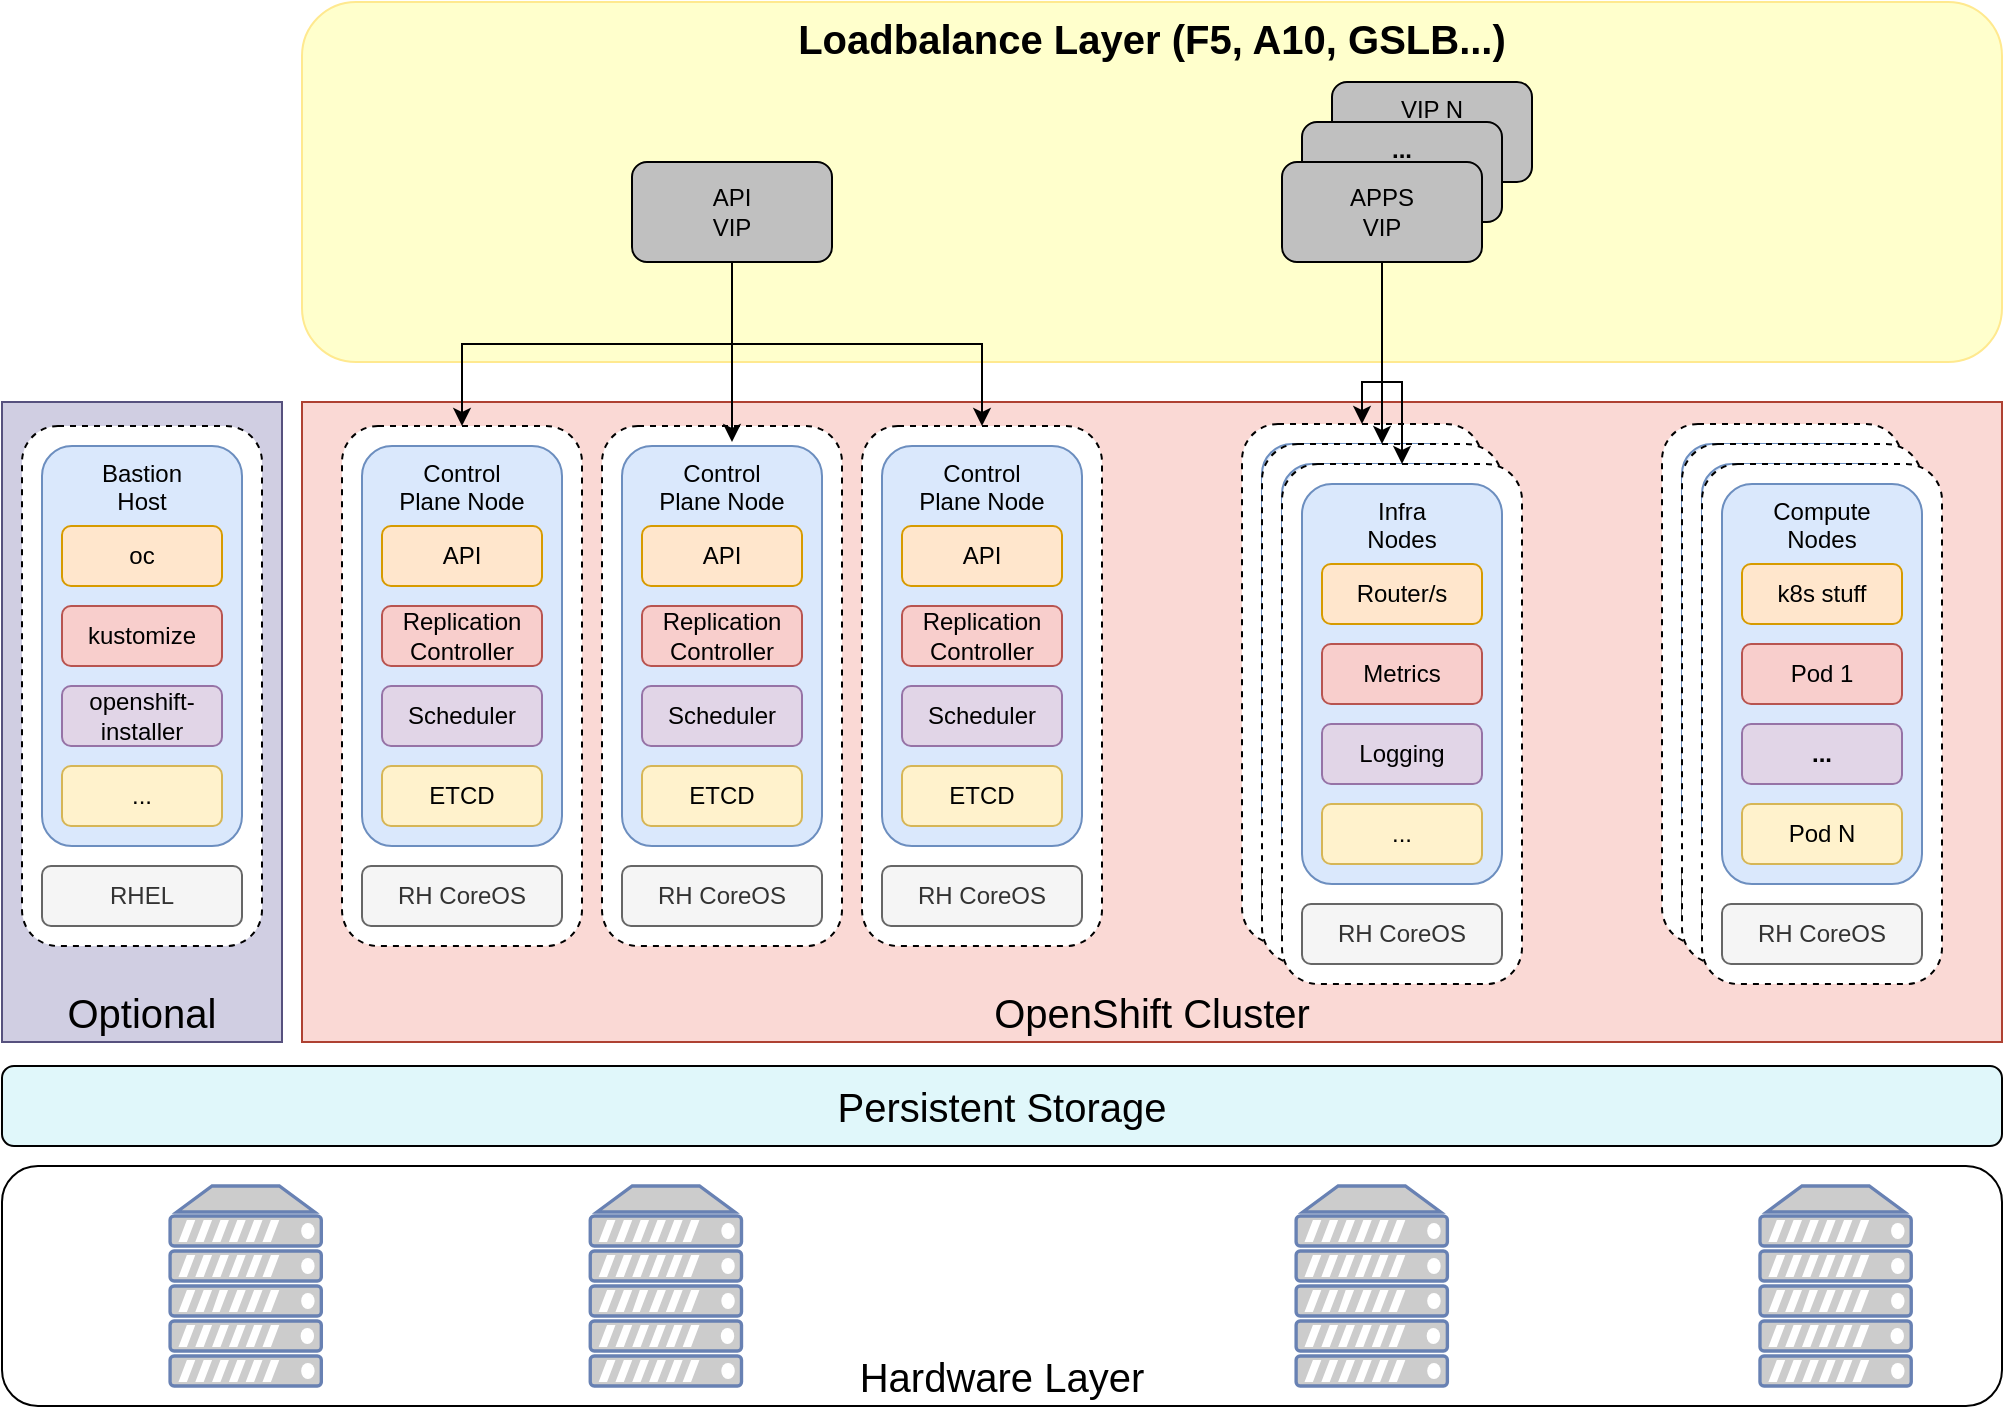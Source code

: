 <mxfile version="25.0.3">
  <diagram name="Página-1" id="GKwDUDUik1ZlCSU2KaYI">
    <mxGraphModel dx="1195" dy="643" grid="1" gridSize="10" guides="1" tooltips="1" connect="1" arrows="1" fold="1" page="1" pageScale="1" pageWidth="827" pageHeight="1169" math="0" shadow="0">
      <root>
        <mxCell id="0" />
        <mxCell id="1" parent="0" />
        <mxCell id="vEz2hU4RJ35xP1BcRhx4-4" value="Loadbalance Layer (F5, A10, GSLB...)" style="rounded=1;whiteSpace=wrap;html=1;fillColor=#ffffcc;strokeColor=#FFE98F;verticalAlign=top;fontSize=20;fontStyle=1" parent="1" vertex="1">
          <mxGeometry x="160" width="850" height="180" as="geometry" />
        </mxCell>
        <mxCell id="vEz2hU4RJ35xP1BcRhx4-173" value="OpenShift Cluster" style="rounded=0;whiteSpace=wrap;html=1;verticalAlign=bottom;fontSize=20;align=center;fillColor=#fad9d5;strokeColor=#ae4132;" parent="1" vertex="1">
          <mxGeometry x="160" y="200" width="850" height="320" as="geometry" />
        </mxCell>
        <mxCell id="vEz2hU4RJ35xP1BcRhx4-47" value="&lt;font style=&quot;font-size: 20px;&quot;&gt;Persistent Storage&lt;/font&gt;" style="rounded=1;whiteSpace=wrap;html=1;fillColor=#e0f7fa;strokeColor=#000000;fontSize=20;" parent="1" vertex="1">
          <mxGeometry x="10" y="532" width="1000" height="40" as="geometry" />
        </mxCell>
        <mxCell id="vEz2hU4RJ35xP1BcRhx4-84" value="" style="group" parent="1" vertex="1" connectable="0">
          <mxGeometry x="320" y="222" width="110" height="250" as="geometry" />
        </mxCell>
        <mxCell id="vEz2hU4RJ35xP1BcRhx4-85" value="" style="rounded=1;whiteSpace=wrap;html=1;dashed=1;" parent="vEz2hU4RJ35xP1BcRhx4-84" vertex="1">
          <mxGeometry x="-10" y="-10" width="120" height="260" as="geometry" />
        </mxCell>
        <mxCell id="vEz2hU4RJ35xP1BcRhx4-86" value="Control&lt;br&gt;Plane Node" style="rounded=1;whiteSpace=wrap;html=1;fillColor=#dae8fc;strokeColor=#6c8ebf;verticalAlign=top;" parent="vEz2hU4RJ35xP1BcRhx4-84" vertex="1">
          <mxGeometry width="100" height="200" as="geometry" />
        </mxCell>
        <mxCell id="vEz2hU4RJ35xP1BcRhx4-87" value="API" style="rounded=1;whiteSpace=wrap;html=1;fillColor=#ffe6cc;strokeColor=#d79b00;" parent="vEz2hU4RJ35xP1BcRhx4-84" vertex="1">
          <mxGeometry x="10" y="40" width="80" height="30" as="geometry" />
        </mxCell>
        <mxCell id="vEz2hU4RJ35xP1BcRhx4-88" value="Replication Controller" style="rounded=1;whiteSpace=wrap;html=1;fillColor=#f8cecc;strokeColor=#b85450;" parent="vEz2hU4RJ35xP1BcRhx4-84" vertex="1">
          <mxGeometry x="10" y="80" width="80" height="30" as="geometry" />
        </mxCell>
        <mxCell id="vEz2hU4RJ35xP1BcRhx4-89" value="Scheduler" style="rounded=1;whiteSpace=wrap;html=1;fillColor=#e1d5e7;strokeColor=#9673a6;" parent="vEz2hU4RJ35xP1BcRhx4-84" vertex="1">
          <mxGeometry x="10" y="120" width="80" height="30" as="geometry" />
        </mxCell>
        <mxCell id="vEz2hU4RJ35xP1BcRhx4-90" value="ETCD" style="rounded=1;whiteSpace=wrap;html=1;fillColor=#fff2cc;strokeColor=#d6b656;" parent="vEz2hU4RJ35xP1BcRhx4-84" vertex="1">
          <mxGeometry x="10" y="160" width="80" height="30" as="geometry" />
        </mxCell>
        <mxCell id="vEz2hU4RJ35xP1BcRhx4-91" value="RH CoreOS" style="rounded=1;whiteSpace=wrap;html=1;fillColor=#f5f5f5;strokeColor=#666666;fontColor=#333333;" parent="vEz2hU4RJ35xP1BcRhx4-84" vertex="1">
          <mxGeometry y="210" width="100" height="30" as="geometry" />
        </mxCell>
        <mxCell id="vEz2hU4RJ35xP1BcRhx4-132" value="" style="group" parent="1" vertex="1" connectable="0">
          <mxGeometry x="325" y="80" width="100" height="140" as="geometry" />
        </mxCell>
        <mxCell id="vEz2hU4RJ35xP1BcRhx4-1" value="API&lt;br&gt;VIP" style="rounded=1;whiteSpace=wrap;html=1;fillColor=#c0c0c0;strokeColor=#000000;" parent="vEz2hU4RJ35xP1BcRhx4-132" vertex="1">
          <mxGeometry width="100" height="50" as="geometry" />
        </mxCell>
        <mxCell id="vEz2hU4RJ35xP1BcRhx4-103" style="edgeStyle=orthogonalEdgeStyle;rounded=0;orthogonalLoop=1;jettySize=auto;html=1;" parent="vEz2hU4RJ35xP1BcRhx4-132" source="vEz2hU4RJ35xP1BcRhx4-1" edge="1">
          <mxGeometry relative="1" as="geometry">
            <mxPoint x="50" y="140" as="targetPoint" />
          </mxGeometry>
        </mxCell>
        <mxCell id="vEz2hU4RJ35xP1BcRhx4-139" style="edgeStyle=orthogonalEdgeStyle;rounded=0;orthogonalLoop=1;jettySize=auto;html=1;entryX=0.5;entryY=0;entryDx=0;entryDy=0;exitX=0.5;exitY=1;exitDx=0;exitDy=0;" parent="1" source="vEz2hU4RJ35xP1BcRhx4-141" edge="1">
          <mxGeometry relative="1" as="geometry" />
        </mxCell>
        <mxCell id="vEz2hU4RJ35xP1BcRhx4-140" style="edgeStyle=orthogonalEdgeStyle;rounded=0;orthogonalLoop=1;jettySize=auto;html=1;exitX=0.5;exitY=1;exitDx=0;exitDy=0;entryX=0.5;entryY=0;entryDx=0;entryDy=0;" parent="1" source="vEz2hU4RJ35xP1BcRhx4-141" edge="1">
          <mxGeometry relative="1" as="geometry" />
        </mxCell>
        <mxCell id="aJzHZoIpKgZi2oIuaCUK-60" value="" style="group" vertex="1" connectable="0" parent="1">
          <mxGeometry x="650" y="40" width="125" height="90" as="geometry" />
        </mxCell>
        <mxCell id="vEz2hU4RJ35xP1BcRhx4-147" value="VIP N" style="rounded=1;whiteSpace=wrap;html=1;fillColor=#c0c0c0;strokeColor=#000000;verticalAlign=top;" parent="aJzHZoIpKgZi2oIuaCUK-60" vertex="1">
          <mxGeometry x="25" width="100" height="50" as="geometry" />
        </mxCell>
        <mxCell id="vEz2hU4RJ35xP1BcRhx4-146" value="..." style="rounded=1;whiteSpace=wrap;html=1;fillColor=#c0c0c0;strokeColor=#000000;verticalAlign=top;fontStyle=1;fontSize=12;" parent="aJzHZoIpKgZi2oIuaCUK-60" vertex="1">
          <mxGeometry x="10" y="20" width="100" height="50" as="geometry" />
        </mxCell>
        <mxCell id="vEz2hU4RJ35xP1BcRhx4-141" value="APPS&lt;br&gt;VIP" style="rounded=1;whiteSpace=wrap;html=1;fillColor=#c0c0c0;strokeColor=#000000;" parent="aJzHZoIpKgZi2oIuaCUK-60" vertex="1">
          <mxGeometry y="40" width="100" height="50" as="geometry" />
        </mxCell>
        <mxCell id="vEz2hU4RJ35xP1BcRhx4-179" value="" style="group;fillColor=#fad7ac;strokeColor=#b46504;container=0;" parent="1" vertex="1" connectable="0">
          <mxGeometry x="10" y="200" width="140" height="300" as="geometry" />
        </mxCell>
        <mxCell id="vEz2hU4RJ35xP1BcRhx4-176" value="Optional" style="rounded=0;whiteSpace=wrap;html=1;verticalAlign=bottom;fontSize=20;fillColor=#d0cee2;strokeColor=#56517e;" parent="1" vertex="1">
          <mxGeometry x="10" y="200" width="140" height="320" as="geometry" />
        </mxCell>
        <mxCell id="vEz2hU4RJ35xP1BcRhx4-76" value="" style="rounded=1;whiteSpace=wrap;html=1;dashed=1;" parent="1" vertex="1">
          <mxGeometry x="20" y="212" width="120" height="260" as="geometry" />
        </mxCell>
        <mxCell id="vEz2hU4RJ35xP1BcRhx4-77" value="Bastion&lt;br&gt;Host" style="rounded=1;whiteSpace=wrap;html=1;fillColor=#dae8fc;strokeColor=#6c8ebf;verticalAlign=top;" parent="1" vertex="1">
          <mxGeometry x="30" y="222" width="100" height="200" as="geometry" />
        </mxCell>
        <mxCell id="vEz2hU4RJ35xP1BcRhx4-78" value="oc" style="rounded=1;whiteSpace=wrap;html=1;fillColor=#ffe6cc;strokeColor=#d79b00;" parent="1" vertex="1">
          <mxGeometry x="40" y="262" width="80" height="30" as="geometry" />
        </mxCell>
        <mxCell id="vEz2hU4RJ35xP1BcRhx4-79" value="kustomize" style="rounded=1;whiteSpace=wrap;html=1;fillColor=#f8cecc;strokeColor=#b85450;" parent="1" vertex="1">
          <mxGeometry x="40" y="302" width="80" height="30" as="geometry" />
        </mxCell>
        <mxCell id="vEz2hU4RJ35xP1BcRhx4-80" value="openshift-installer" style="rounded=1;whiteSpace=wrap;html=1;fillColor=#e1d5e7;strokeColor=#9673a6;" parent="1" vertex="1">
          <mxGeometry x="40" y="342" width="80" height="30" as="geometry" />
        </mxCell>
        <mxCell id="vEz2hU4RJ35xP1BcRhx4-81" value="..." style="rounded=1;whiteSpace=wrap;html=1;fillColor=#fff2cc;strokeColor=#d6b656;" parent="1" vertex="1">
          <mxGeometry x="40" y="382" width="80" height="30" as="geometry" />
        </mxCell>
        <mxCell id="vEz2hU4RJ35xP1BcRhx4-82" value="RHEL" style="rounded=1;whiteSpace=wrap;html=1;fillColor=#f5f5f5;strokeColor=#666666;fontColor=#333333;" parent="1" vertex="1">
          <mxGeometry x="30" y="432" width="100" height="30" as="geometry" />
        </mxCell>
        <mxCell id="aJzHZoIpKgZi2oIuaCUK-61" value="" style="group" vertex="1" connectable="0" parent="1">
          <mxGeometry x="10" y="582" width="1000" height="120" as="geometry" />
        </mxCell>
        <mxCell id="vEz2hU4RJ35xP1BcRhx4-56" value="Hardware Layer" style="rounded=1;whiteSpace=wrap;html=1;verticalAlign=bottom;fontSize=20;" parent="aJzHZoIpKgZi2oIuaCUK-61" vertex="1">
          <mxGeometry width="1000" height="120" as="geometry" />
        </mxCell>
        <mxCell id="vEz2hU4RJ35xP1BcRhx4-168" value="" style="fontColor=#0066CC;verticalAlign=top;verticalLabelPosition=bottom;labelPosition=center;align=center;html=1;outlineConnect=0;fillColor=#CCCCCC;strokeColor=#6881B3;gradientColor=none;gradientDirection=north;strokeWidth=2;shape=mxgraph.networks.server;" parent="aJzHZoIpKgZi2oIuaCUK-61" vertex="1">
          <mxGeometry x="84.034" y="10" width="75.63" height="100" as="geometry" />
        </mxCell>
        <mxCell id="vEz2hU4RJ35xP1BcRhx4-169" value="" style="fontColor=#0066CC;verticalAlign=top;verticalLabelPosition=bottom;labelPosition=center;align=center;html=1;outlineConnect=0;fillColor=#CCCCCC;strokeColor=#6881B3;gradientColor=none;gradientDirection=north;strokeWidth=2;shape=mxgraph.networks.server;" parent="aJzHZoIpKgZi2oIuaCUK-61" vertex="1">
          <mxGeometry x="294.118" y="10" width="75.63" height="100" as="geometry" />
        </mxCell>
        <mxCell id="vEz2hU4RJ35xP1BcRhx4-170" value="" style="fontColor=#0066CC;verticalAlign=top;verticalLabelPosition=bottom;labelPosition=center;align=center;html=1;outlineConnect=0;fillColor=#CCCCCC;strokeColor=#6881B3;gradientColor=none;gradientDirection=north;strokeWidth=2;shape=mxgraph.networks.server;" parent="aJzHZoIpKgZi2oIuaCUK-61" vertex="1">
          <mxGeometry x="878.992" y="10" width="75.63" height="100" as="geometry" />
        </mxCell>
        <mxCell id="vEz2hU4RJ35xP1BcRhx4-172" value="" style="fontColor=#0066CC;verticalAlign=top;verticalLabelPosition=bottom;labelPosition=center;align=center;html=1;outlineConnect=0;fillColor=#CCCCCC;strokeColor=#6881B3;gradientColor=none;gradientDirection=north;strokeWidth=2;shape=mxgraph.networks.server;" parent="aJzHZoIpKgZi2oIuaCUK-61" vertex="1">
          <mxGeometry x="647.059" y="10" width="75.63" height="100" as="geometry" />
        </mxCell>
        <mxCell id="vEz2hU4RJ35xP1BcRhx4-116" value="" style="group" parent="1" vertex="1" connectable="0">
          <mxGeometry x="630" y="211" width="120" height="260" as="geometry" />
        </mxCell>
        <mxCell id="vEz2hU4RJ35xP1BcRhx4-117" value="" style="rounded=1;whiteSpace=wrap;html=1;dashed=1;" parent="vEz2hU4RJ35xP1BcRhx4-116" vertex="1">
          <mxGeometry width="120" height="260" as="geometry" />
        </mxCell>
        <mxCell id="vEz2hU4RJ35xP1BcRhx4-118" value="Infra&lt;br&gt;Nodes" style="rounded=1;whiteSpace=wrap;html=1;fillColor=#dae8fc;strokeColor=#6c8ebf;verticalAlign=top;" parent="vEz2hU4RJ35xP1BcRhx4-116" vertex="1">
          <mxGeometry x="10" y="10" width="100" height="200" as="geometry" />
        </mxCell>
        <mxCell id="vEz2hU4RJ35xP1BcRhx4-119" value="Router/s" style="rounded=1;whiteSpace=wrap;html=1;fillColor=#ffe6cc;strokeColor=#d79b00;" parent="vEz2hU4RJ35xP1BcRhx4-116" vertex="1">
          <mxGeometry x="20" y="50" width="80" height="30" as="geometry" />
        </mxCell>
        <mxCell id="vEz2hU4RJ35xP1BcRhx4-120" value="Metrics" style="rounded=1;whiteSpace=wrap;html=1;fillColor=#f8cecc;strokeColor=#b85450;" parent="vEz2hU4RJ35xP1BcRhx4-116" vertex="1">
          <mxGeometry x="20" y="90" width="80" height="30" as="geometry" />
        </mxCell>
        <mxCell id="vEz2hU4RJ35xP1BcRhx4-121" value="Logging" style="rounded=1;whiteSpace=wrap;html=1;fillColor=#e1d5e7;strokeColor=#9673a6;" parent="vEz2hU4RJ35xP1BcRhx4-116" vertex="1">
          <mxGeometry x="20" y="130" width="80" height="30" as="geometry" />
        </mxCell>
        <mxCell id="vEz2hU4RJ35xP1BcRhx4-122" value="..." style="rounded=1;whiteSpace=wrap;html=1;fillColor=#fff2cc;strokeColor=#d6b656;" parent="vEz2hU4RJ35xP1BcRhx4-116" vertex="1">
          <mxGeometry x="20" y="170" width="80" height="30" as="geometry" />
        </mxCell>
        <mxCell id="vEz2hU4RJ35xP1BcRhx4-123" value="RH CoreOS" style="rounded=1;whiteSpace=wrap;html=1;fillColor=#f5f5f5;strokeColor=#666666;fontColor=#333333;" parent="vEz2hU4RJ35xP1BcRhx4-116" vertex="1">
          <mxGeometry x="10" y="220" width="100" height="30" as="geometry" />
        </mxCell>
        <mxCell id="aJzHZoIpKgZi2oIuaCUK-43" value="" style="group" vertex="1" connectable="0" parent="1">
          <mxGeometry x="640" y="221" width="120" height="260" as="geometry" />
        </mxCell>
        <mxCell id="aJzHZoIpKgZi2oIuaCUK-44" value="" style="rounded=1;whiteSpace=wrap;html=1;dashed=1;" vertex="1" parent="aJzHZoIpKgZi2oIuaCUK-43">
          <mxGeometry width="120" height="260" as="geometry" />
        </mxCell>
        <mxCell id="aJzHZoIpKgZi2oIuaCUK-45" value="Infra&lt;br&gt;Nodes" style="rounded=1;whiteSpace=wrap;html=1;fillColor=#dae8fc;strokeColor=#6c8ebf;verticalAlign=top;" vertex="1" parent="aJzHZoIpKgZi2oIuaCUK-43">
          <mxGeometry x="10" y="10" width="100" height="200" as="geometry" />
        </mxCell>
        <mxCell id="aJzHZoIpKgZi2oIuaCUK-46" value="Router/s" style="rounded=1;whiteSpace=wrap;html=1;fillColor=#ffe6cc;strokeColor=#d79b00;" vertex="1" parent="aJzHZoIpKgZi2oIuaCUK-43">
          <mxGeometry x="20" y="50" width="80" height="30" as="geometry" />
        </mxCell>
        <mxCell id="aJzHZoIpKgZi2oIuaCUK-47" value="Metrics" style="rounded=1;whiteSpace=wrap;html=1;fillColor=#f8cecc;strokeColor=#b85450;" vertex="1" parent="aJzHZoIpKgZi2oIuaCUK-43">
          <mxGeometry x="20" y="90" width="80" height="30" as="geometry" />
        </mxCell>
        <mxCell id="aJzHZoIpKgZi2oIuaCUK-48" value="Logging" style="rounded=1;whiteSpace=wrap;html=1;fillColor=#e1d5e7;strokeColor=#9673a6;" vertex="1" parent="aJzHZoIpKgZi2oIuaCUK-43">
          <mxGeometry x="20" y="130" width="80" height="30" as="geometry" />
        </mxCell>
        <mxCell id="aJzHZoIpKgZi2oIuaCUK-49" value="..." style="rounded=1;whiteSpace=wrap;html=1;fillColor=#fff2cc;strokeColor=#d6b656;" vertex="1" parent="aJzHZoIpKgZi2oIuaCUK-43">
          <mxGeometry x="20" y="170" width="80" height="30" as="geometry" />
        </mxCell>
        <mxCell id="aJzHZoIpKgZi2oIuaCUK-50" value="RH CoreOS" style="rounded=1;whiteSpace=wrap;html=1;fillColor=#f5f5f5;strokeColor=#666666;fontColor=#333333;" vertex="1" parent="aJzHZoIpKgZi2oIuaCUK-43">
          <mxGeometry x="10" y="220" width="100" height="30" as="geometry" />
        </mxCell>
        <mxCell id="aJzHZoIpKgZi2oIuaCUK-51" value="" style="group" vertex="1" connectable="0" parent="1">
          <mxGeometry x="650" y="231" width="189" height="260" as="geometry" />
        </mxCell>
        <mxCell id="aJzHZoIpKgZi2oIuaCUK-52" value="" style="rounded=1;whiteSpace=wrap;html=1;dashed=1;" vertex="1" parent="aJzHZoIpKgZi2oIuaCUK-51">
          <mxGeometry width="120" height="260" as="geometry" />
        </mxCell>
        <mxCell id="aJzHZoIpKgZi2oIuaCUK-53" value="Infra&lt;br&gt;Nodes" style="rounded=1;whiteSpace=wrap;html=1;fillColor=#dae8fc;strokeColor=#6c8ebf;verticalAlign=top;" vertex="1" parent="aJzHZoIpKgZi2oIuaCUK-51">
          <mxGeometry x="10" y="10" width="100" height="200" as="geometry" />
        </mxCell>
        <mxCell id="aJzHZoIpKgZi2oIuaCUK-54" value="Router/s" style="rounded=1;whiteSpace=wrap;html=1;fillColor=#ffe6cc;strokeColor=#d79b00;" vertex="1" parent="aJzHZoIpKgZi2oIuaCUK-51">
          <mxGeometry x="20" y="50" width="80" height="30" as="geometry" />
        </mxCell>
        <mxCell id="aJzHZoIpKgZi2oIuaCUK-55" value="Metrics" style="rounded=1;whiteSpace=wrap;html=1;fillColor=#f8cecc;strokeColor=#b85450;" vertex="1" parent="aJzHZoIpKgZi2oIuaCUK-51">
          <mxGeometry x="20" y="90" width="80" height="30" as="geometry" />
        </mxCell>
        <mxCell id="aJzHZoIpKgZi2oIuaCUK-56" value="Logging" style="rounded=1;whiteSpace=wrap;html=1;fillColor=#e1d5e7;strokeColor=#9673a6;" vertex="1" parent="aJzHZoIpKgZi2oIuaCUK-51">
          <mxGeometry x="20" y="130" width="80" height="30" as="geometry" />
        </mxCell>
        <mxCell id="aJzHZoIpKgZi2oIuaCUK-57" value="..." style="rounded=1;whiteSpace=wrap;html=1;fillColor=#fff2cc;strokeColor=#d6b656;" vertex="1" parent="aJzHZoIpKgZi2oIuaCUK-51">
          <mxGeometry x="20" y="170" width="80" height="30" as="geometry" />
        </mxCell>
        <mxCell id="aJzHZoIpKgZi2oIuaCUK-58" value="RH CoreOS" style="rounded=1;whiteSpace=wrap;html=1;fillColor=#f5f5f5;strokeColor=#666666;fontColor=#333333;" vertex="1" parent="aJzHZoIpKgZi2oIuaCUK-51">
          <mxGeometry x="10" y="220" width="100" height="30" as="geometry" />
        </mxCell>
        <mxCell id="aJzHZoIpKgZi2oIuaCUK-42" value="" style="group" vertex="1" connectable="0" parent="aJzHZoIpKgZi2oIuaCUK-51">
          <mxGeometry x="190" y="-20" width="140" height="280" as="geometry" />
        </mxCell>
        <mxCell id="vEz2hU4RJ35xP1BcRhx4-158" value="" style="group" parent="aJzHZoIpKgZi2oIuaCUK-42" vertex="1" connectable="0">
          <mxGeometry width="120" height="260" as="geometry" />
        </mxCell>
        <mxCell id="vEz2hU4RJ35xP1BcRhx4-159" value="" style="rounded=1;whiteSpace=wrap;html=1;dashed=1;" parent="vEz2hU4RJ35xP1BcRhx4-158" vertex="1">
          <mxGeometry width="120" height="260" as="geometry" />
        </mxCell>
        <mxCell id="vEz2hU4RJ35xP1BcRhx4-160" value="Compute&lt;br&gt;Node" style="rounded=1;whiteSpace=wrap;html=1;fillColor=#dae8fc;strokeColor=#6c8ebf;verticalAlign=top;" parent="vEz2hU4RJ35xP1BcRhx4-158" vertex="1">
          <mxGeometry x="10" y="10" width="100" height="200" as="geometry" />
        </mxCell>
        <mxCell id="vEz2hU4RJ35xP1BcRhx4-161" value="k8s stuff" style="rounded=1;whiteSpace=wrap;html=1;fillColor=#ffe6cc;strokeColor=#d79b00;" parent="vEz2hU4RJ35xP1BcRhx4-158" vertex="1">
          <mxGeometry x="20" y="50" width="80" height="30" as="geometry" />
        </mxCell>
        <mxCell id="vEz2hU4RJ35xP1BcRhx4-162" value="Pod 1" style="rounded=1;whiteSpace=wrap;html=1;fillColor=#f8cecc;strokeColor=#b85450;" parent="vEz2hU4RJ35xP1BcRhx4-158" vertex="1">
          <mxGeometry x="20" y="90" width="80" height="30" as="geometry" />
        </mxCell>
        <mxCell id="vEz2hU4RJ35xP1BcRhx4-163" value="..." style="rounded=1;whiteSpace=wrap;html=1;fillColor=#e1d5e7;strokeColor=#9673a6;fontStyle=1" parent="vEz2hU4RJ35xP1BcRhx4-158" vertex="1">
          <mxGeometry x="20" y="130" width="80" height="30" as="geometry" />
        </mxCell>
        <mxCell id="vEz2hU4RJ35xP1BcRhx4-164" value="Pod N" style="rounded=1;whiteSpace=wrap;html=1;fillColor=#fff2cc;strokeColor=#d6b656;" parent="vEz2hU4RJ35xP1BcRhx4-158" vertex="1">
          <mxGeometry x="20" y="170" width="80" height="30" as="geometry" />
        </mxCell>
        <mxCell id="vEz2hU4RJ35xP1BcRhx4-165" value="RH CoreOS" style="rounded=1;whiteSpace=wrap;html=1;fillColor=#f5f5f5;strokeColor=#666666;fontColor=#333333;" parent="vEz2hU4RJ35xP1BcRhx4-158" vertex="1">
          <mxGeometry x="10" y="220" width="100" height="30" as="geometry" />
        </mxCell>
        <mxCell id="aJzHZoIpKgZi2oIuaCUK-1" value="" style="group" vertex="1" connectable="0" parent="aJzHZoIpKgZi2oIuaCUK-42">
          <mxGeometry x="10" y="10" width="120" height="260" as="geometry" />
        </mxCell>
        <mxCell id="aJzHZoIpKgZi2oIuaCUK-2" value="" style="rounded=1;whiteSpace=wrap;html=1;dashed=1;" vertex="1" parent="aJzHZoIpKgZi2oIuaCUK-1">
          <mxGeometry width="120" height="260" as="geometry" />
        </mxCell>
        <mxCell id="aJzHZoIpKgZi2oIuaCUK-3" value="Compute&lt;br&gt;Node" style="rounded=1;whiteSpace=wrap;html=1;fillColor=#dae8fc;strokeColor=#6c8ebf;verticalAlign=top;" vertex="1" parent="aJzHZoIpKgZi2oIuaCUK-1">
          <mxGeometry x="10" y="10" width="100" height="200" as="geometry" />
        </mxCell>
        <mxCell id="aJzHZoIpKgZi2oIuaCUK-4" value="k8s stuff" style="rounded=1;whiteSpace=wrap;html=1;fillColor=#ffe6cc;strokeColor=#d79b00;" vertex="1" parent="aJzHZoIpKgZi2oIuaCUK-1">
          <mxGeometry x="20" y="50" width="80" height="30" as="geometry" />
        </mxCell>
        <mxCell id="aJzHZoIpKgZi2oIuaCUK-5" value="Pod 1" style="rounded=1;whiteSpace=wrap;html=1;fillColor=#f8cecc;strokeColor=#b85450;" vertex="1" parent="aJzHZoIpKgZi2oIuaCUK-1">
          <mxGeometry x="20" y="90" width="80" height="30" as="geometry" />
        </mxCell>
        <mxCell id="aJzHZoIpKgZi2oIuaCUK-6" value="..." style="rounded=1;whiteSpace=wrap;html=1;fillColor=#e1d5e7;strokeColor=#9673a6;fontStyle=1" vertex="1" parent="aJzHZoIpKgZi2oIuaCUK-1">
          <mxGeometry x="20" y="130" width="80" height="30" as="geometry" />
        </mxCell>
        <mxCell id="aJzHZoIpKgZi2oIuaCUK-7" value="Pod N" style="rounded=1;whiteSpace=wrap;html=1;fillColor=#fff2cc;strokeColor=#d6b656;" vertex="1" parent="aJzHZoIpKgZi2oIuaCUK-1">
          <mxGeometry x="20" y="170" width="80" height="30" as="geometry" />
        </mxCell>
        <mxCell id="aJzHZoIpKgZi2oIuaCUK-8" value="RH CoreOS" style="rounded=1;whiteSpace=wrap;html=1;fillColor=#f5f5f5;strokeColor=#666666;fontColor=#333333;" vertex="1" parent="aJzHZoIpKgZi2oIuaCUK-1">
          <mxGeometry x="10" y="220" width="100" height="30" as="geometry" />
        </mxCell>
        <mxCell id="aJzHZoIpKgZi2oIuaCUK-9" value="" style="group" vertex="1" connectable="0" parent="aJzHZoIpKgZi2oIuaCUK-42">
          <mxGeometry x="20" y="20" width="120" height="260" as="geometry" />
        </mxCell>
        <mxCell id="aJzHZoIpKgZi2oIuaCUK-10" value="" style="rounded=1;whiteSpace=wrap;html=1;dashed=1;" vertex="1" parent="aJzHZoIpKgZi2oIuaCUK-9">
          <mxGeometry width="120" height="260" as="geometry" />
        </mxCell>
        <mxCell id="aJzHZoIpKgZi2oIuaCUK-11" value="Compute&lt;br&gt;Nodes" style="rounded=1;whiteSpace=wrap;html=1;fillColor=#dae8fc;strokeColor=#6c8ebf;verticalAlign=top;" vertex="1" parent="aJzHZoIpKgZi2oIuaCUK-9">
          <mxGeometry x="10" y="10" width="100" height="200" as="geometry" />
        </mxCell>
        <mxCell id="aJzHZoIpKgZi2oIuaCUK-12" value="k8s stuff" style="rounded=1;whiteSpace=wrap;html=1;fillColor=#ffe6cc;strokeColor=#d79b00;" vertex="1" parent="aJzHZoIpKgZi2oIuaCUK-9">
          <mxGeometry x="20" y="50" width="80" height="30" as="geometry" />
        </mxCell>
        <mxCell id="aJzHZoIpKgZi2oIuaCUK-13" value="Pod 1" style="rounded=1;whiteSpace=wrap;html=1;fillColor=#f8cecc;strokeColor=#b85450;" vertex="1" parent="aJzHZoIpKgZi2oIuaCUK-9">
          <mxGeometry x="20" y="90" width="80" height="30" as="geometry" />
        </mxCell>
        <mxCell id="aJzHZoIpKgZi2oIuaCUK-14" value="..." style="rounded=1;whiteSpace=wrap;html=1;fillColor=#e1d5e7;strokeColor=#9673a6;fontStyle=1" vertex="1" parent="aJzHZoIpKgZi2oIuaCUK-9">
          <mxGeometry x="20" y="130" width="80" height="30" as="geometry" />
        </mxCell>
        <mxCell id="aJzHZoIpKgZi2oIuaCUK-15" value="Pod N" style="rounded=1;whiteSpace=wrap;html=1;fillColor=#fff2cc;strokeColor=#d6b656;" vertex="1" parent="aJzHZoIpKgZi2oIuaCUK-9">
          <mxGeometry x="20" y="170" width="80" height="30" as="geometry" />
        </mxCell>
        <mxCell id="aJzHZoIpKgZi2oIuaCUK-16" value="RH CoreOS" style="rounded=1;whiteSpace=wrap;html=1;fillColor=#f5f5f5;strokeColor=#666666;fontColor=#333333;" vertex="1" parent="aJzHZoIpKgZi2oIuaCUK-9">
          <mxGeometry x="10" y="220" width="100" height="30" as="geometry" />
        </mxCell>
        <mxCell id="aJzHZoIpKgZi2oIuaCUK-64" style="edgeStyle=orthogonalEdgeStyle;rounded=0;orthogonalLoop=1;jettySize=auto;html=1;exitX=0.5;exitY=1;exitDx=0;exitDy=0;entryX=0.5;entryY=0;entryDx=0;entryDy=0;" edge="1" parent="1" source="vEz2hU4RJ35xP1BcRhx4-141" target="aJzHZoIpKgZi2oIuaCUK-44">
          <mxGeometry relative="1" as="geometry" />
        </mxCell>
        <mxCell id="aJzHZoIpKgZi2oIuaCUK-66" value="" style="endArrow=classic;html=1;rounded=0;entryX=0.5;entryY=0;entryDx=0;entryDy=0;" edge="1" parent="1" target="vEz2hU4RJ35xP1BcRhx4-117">
          <mxGeometry width="50" height="50" relative="1" as="geometry">
            <mxPoint x="700" y="190" as="sourcePoint" />
            <mxPoint x="670" y="190" as="targetPoint" />
            <Array as="points">
              <mxPoint x="690" y="190" />
            </Array>
          </mxGeometry>
        </mxCell>
        <mxCell id="aJzHZoIpKgZi2oIuaCUK-67" value="" style="endArrow=classic;html=1;rounded=0;entryX=0.5;entryY=0;entryDx=0;entryDy=0;" edge="1" parent="1" target="aJzHZoIpKgZi2oIuaCUK-52">
          <mxGeometry width="50" height="50" relative="1" as="geometry">
            <mxPoint x="700" y="190" as="sourcePoint" />
            <mxPoint x="740" y="190" as="targetPoint" />
            <Array as="points">
              <mxPoint x="710" y="190" />
            </Array>
          </mxGeometry>
        </mxCell>
        <mxCell id="vEz2hU4RJ35xP1BcRhx4-93" value="" style="rounded=1;whiteSpace=wrap;html=1;dashed=1;" parent="1" vertex="1">
          <mxGeometry x="440" y="212" width="120" height="260" as="geometry" />
        </mxCell>
        <mxCell id="vEz2hU4RJ35xP1BcRhx4-94" value="Control&lt;br&gt;Plane Node" style="rounded=1;whiteSpace=wrap;html=1;fillColor=#dae8fc;strokeColor=#6c8ebf;verticalAlign=top;" parent="1" vertex="1">
          <mxGeometry x="450" y="222" width="100" height="200" as="geometry" />
        </mxCell>
        <mxCell id="vEz2hU4RJ35xP1BcRhx4-95" value="API" style="rounded=1;whiteSpace=wrap;html=1;fillColor=#ffe6cc;strokeColor=#d79b00;" parent="1" vertex="1">
          <mxGeometry x="460" y="262" width="80" height="30" as="geometry" />
        </mxCell>
        <mxCell id="vEz2hU4RJ35xP1BcRhx4-96" value="Replication Controller" style="rounded=1;whiteSpace=wrap;html=1;fillColor=#f8cecc;strokeColor=#b85450;" parent="1" vertex="1">
          <mxGeometry x="460" y="302" width="80" height="30" as="geometry" />
        </mxCell>
        <mxCell id="vEz2hU4RJ35xP1BcRhx4-97" value="Scheduler" style="rounded=1;whiteSpace=wrap;html=1;fillColor=#e1d5e7;strokeColor=#9673a6;" parent="1" vertex="1">
          <mxGeometry x="460" y="342" width="80" height="30" as="geometry" />
        </mxCell>
        <mxCell id="vEz2hU4RJ35xP1BcRhx4-98" value="ETCD" style="rounded=1;whiteSpace=wrap;html=1;fillColor=#fff2cc;strokeColor=#d6b656;" parent="1" vertex="1">
          <mxGeometry x="460" y="382" width="80" height="30" as="geometry" />
        </mxCell>
        <mxCell id="vEz2hU4RJ35xP1BcRhx4-99" value="RH CoreOS" style="rounded=1;whiteSpace=wrap;html=1;fillColor=#f5f5f5;strokeColor=#666666;fontColor=#333333;" parent="1" vertex="1">
          <mxGeometry x="450" y="432" width="100" height="30" as="geometry" />
        </mxCell>
        <mxCell id="vEz2hU4RJ35xP1BcRhx4-105" style="edgeStyle=orthogonalEdgeStyle;rounded=0;orthogonalLoop=1;jettySize=auto;html=1;exitX=0.5;exitY=1;exitDx=0;exitDy=0;entryX=0.5;entryY=0;entryDx=0;entryDy=0;" parent="1" source="vEz2hU4RJ35xP1BcRhx4-1" target="vEz2hU4RJ35xP1BcRhx4-93" edge="1">
          <mxGeometry relative="1" as="geometry" />
        </mxCell>
        <mxCell id="vEz2hU4RJ35xP1BcRhx4-74" value="" style="rounded=1;whiteSpace=wrap;html=1;dashed=1;" parent="1" vertex="1">
          <mxGeometry x="180" y="212" width="120" height="260" as="geometry" />
        </mxCell>
        <mxCell id="vEz2hU4RJ35xP1BcRhx4-5" value="Control&lt;br&gt;Plane Node" style="rounded=1;whiteSpace=wrap;html=1;fillColor=#dae8fc;strokeColor=#6c8ebf;verticalAlign=top;" parent="1" vertex="1">
          <mxGeometry x="190" y="222" width="100" height="200" as="geometry" />
        </mxCell>
        <mxCell id="vEz2hU4RJ35xP1BcRhx4-6" value="API" style="rounded=1;whiteSpace=wrap;html=1;fillColor=#ffe6cc;strokeColor=#d79b00;" parent="1" vertex="1">
          <mxGeometry x="200" y="262" width="80" height="30" as="geometry" />
        </mxCell>
        <mxCell id="vEz2hU4RJ35xP1BcRhx4-7" value="Replication Controller" style="rounded=1;whiteSpace=wrap;html=1;fillColor=#f8cecc;strokeColor=#b85450;" parent="1" vertex="1">
          <mxGeometry x="200" y="302" width="80" height="30" as="geometry" />
        </mxCell>
        <mxCell id="vEz2hU4RJ35xP1BcRhx4-8" value="Scheduler" style="rounded=1;whiteSpace=wrap;html=1;fillColor=#e1d5e7;strokeColor=#9673a6;" parent="1" vertex="1">
          <mxGeometry x="200" y="342" width="80" height="30" as="geometry" />
        </mxCell>
        <mxCell id="vEz2hU4RJ35xP1BcRhx4-9" value="ETCD" style="rounded=1;whiteSpace=wrap;html=1;fillColor=#fff2cc;strokeColor=#d6b656;" parent="1" vertex="1">
          <mxGeometry x="200" y="382" width="80" height="30" as="geometry" />
        </mxCell>
        <mxCell id="vEz2hU4RJ35xP1BcRhx4-10" value="RH CoreOS" style="rounded=1;whiteSpace=wrap;html=1;fillColor=#f5f5f5;strokeColor=#666666;fontColor=#333333;" parent="1" vertex="1">
          <mxGeometry x="190" y="432" width="100" height="30" as="geometry" />
        </mxCell>
        <mxCell id="vEz2hU4RJ35xP1BcRhx4-102" style="edgeStyle=orthogonalEdgeStyle;rounded=0;orthogonalLoop=1;jettySize=auto;html=1;entryX=0.5;entryY=0;entryDx=0;entryDy=0;exitX=0.5;exitY=1;exitDx=0;exitDy=0;" parent="1" source="vEz2hU4RJ35xP1BcRhx4-1" target="vEz2hU4RJ35xP1BcRhx4-74" edge="1">
          <mxGeometry relative="1" as="geometry" />
        </mxCell>
      </root>
    </mxGraphModel>
  </diagram>
</mxfile>
